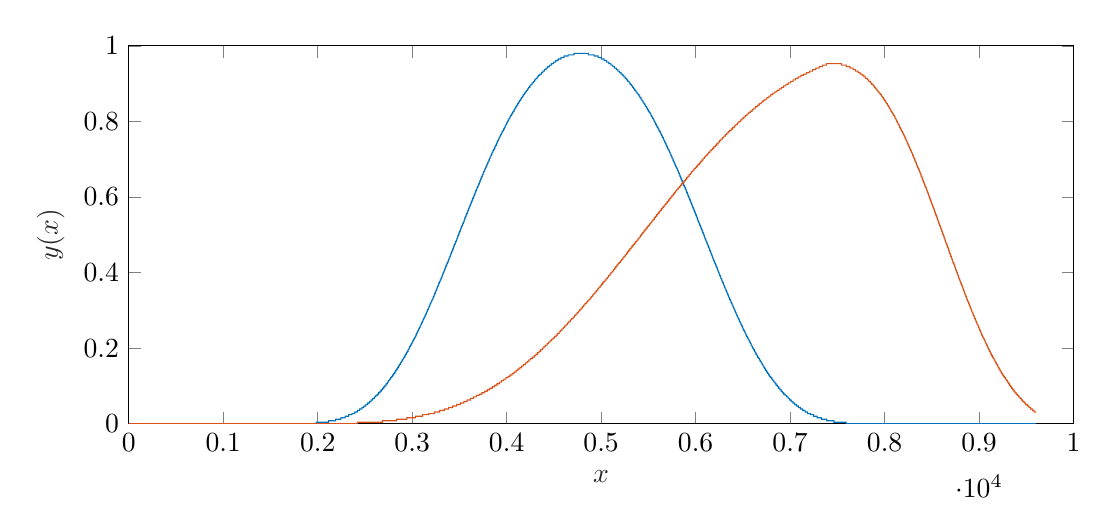 % This file was created by matlab2tikz.
%
%The latest updates can be retrieved from
%  http://www.mathworks.com/matlabcentral/fileexchange/22022-matlab2tikz-matlab2tikz
%where you can also make suggestions and rate matlab2tikz.
%
\definecolor{mycolor1}{rgb}{0.0,0.447,0.741}%
\definecolor{mycolor2}{rgb}{0.85,0.325,0.098}%
%
\begin{tikzpicture}

\begin{axis}[%
width=12cm,
height=4.8cm,
%at={(0.758in,0.517in)},
scale only axis,
xmin=0,
xmax=10000,
xlabel style={font=\color{white!15!black}},
xlabel={$x$},
ymin=0,
ymax=1,
ylabel style={font=\color{white!15!black}},
ylabel={$y(x)$},
axis background/.style={fill=white},
legend style={legend cell align=left, align=left, draw=white!15!black}
]
\addplot [color=mycolor1]
  table[row sep=crcr]{%
1	0\\
1983	0\\
1984	0.004\\
2114	0.004\\
2115	0.008\\
2190	0.008\\
2191	0.012\\
2245	0.012\\
2246	0.016\\
2290	0.016\\
2291	0.02\\
2328	0.02\\
2329	0.024\\
2362	0.024\\
2363	0.027\\
2392	0.027\\
2393	0.031\\
2419	0.031\\
2420	0.035\\
2444	0.035\\
2445	0.039\\
2467	0.039\\
2468	0.043\\
2489	0.043\\
2490	0.047\\
2510	0.047\\
2511	0.051\\
2529	0.051\\
2530	0.055\\
2548	0.055\\
2549	0.059\\
2565	0.059\\
2566	0.063\\
2582	0.063\\
2583	0.067\\
2599	0.067\\
2600	0.071\\
2614	0.071\\
2615	0.075\\
2630	0.075\\
2631	0.078\\
2644	0.078\\
2645	0.082\\
2659	0.082\\
2660	0.086\\
2672	0.086\\
2673	0.09\\
2686	0.09\\
2687	0.094\\
2699	0.094\\
2700	0.098\\
2712	0.098\\
2713	0.102\\
2724	0.102\\
2725	0.106\\
2736	0.106\\
2737	0.11\\
2748	0.11\\
2749	0.114\\
2760	0.114\\
2761	0.118\\
2771	0.118\\
2772	0.122\\
2782	0.122\\
2783	0.125\\
2793	0.125\\
2794	0.129\\
2804	0.129\\
2805	0.133\\
2815	0.133\\
2816	0.137\\
2825	0.137\\
2826	0.141\\
2835	0.141\\
2836	0.145\\
2845	0.145\\
2846	0.149\\
2855	0.149\\
2856	0.153\\
2865	0.153\\
2866	0.157\\
2875	0.157\\
2876	0.161\\
2884	0.161\\
2885	0.165\\
2894	0.165\\
2895	0.169\\
2903	0.169\\
2904	0.173\\
2912	0.173\\
2913	0.176\\
2921	0.176\\
2922	0.18\\
2930	0.18\\
2931	0.184\\
2939	0.184\\
2940	0.188\\
2947	0.188\\
2948	0.192\\
2956	0.192\\
2957	0.196\\
2965	0.196\\
2966	0.2\\
2973	0.2\\
2974	0.204\\
2981	0.204\\
2982	0.208\\
2990	0.208\\
2991	0.212\\
2998	0.212\\
2999	0.216\\
3006	0.216\\
3007	0.22\\
3014	0.22\\
3015	0.224\\
3022	0.224\\
3023	0.227\\
3030	0.227\\
3031	0.231\\
3038	0.231\\
3039	0.235\\
3045	0.235\\
3046	0.239\\
3053	0.239\\
3054	0.243\\
3061	0.243\\
3062	0.247\\
3068	0.247\\
3069	0.251\\
3076	0.251\\
3077	0.255\\
3083	0.255\\
3084	0.259\\
3091	0.259\\
3092	0.263\\
3098	0.263\\
3099	0.267\\
3106	0.267\\
3107	0.271\\
3113	0.271\\
3114	0.275\\
3120	0.275\\
3121	0.278\\
3127	0.278\\
3128	0.282\\
3135	0.282\\
3136	0.286\\
3142	0.286\\
3143	0.29\\
3149	0.29\\
3150	0.294\\
3156	0.294\\
3157	0.298\\
3163	0.298\\
3164	0.302\\
3170	0.302\\
3171	0.306\\
3177	0.306\\
3178	0.31\\
3184	0.31\\
3185	0.314\\
3190	0.314\\
3191	0.318\\
3197	0.318\\
3198	0.322\\
3204	0.322\\
3205	0.325\\
3211	0.325\\
3212	0.329\\
3218	0.329\\
3219	0.333\\
3224	0.333\\
3225	0.337\\
3231	0.337\\
3232	0.341\\
3238	0.341\\
3239	0.345\\
3244	0.345\\
3245	0.349\\
3251	0.349\\
3252	0.353\\
3257	0.353\\
3258	0.357\\
3264	0.357\\
3265	0.361\\
3270	0.361\\
3271	0.365\\
3277	0.365\\
3278	0.369\\
3283	0.369\\
3284	0.373\\
3290	0.373\\
3291	0.376\\
3296	0.376\\
3297	0.38\\
3303	0.38\\
3304	0.384\\
3309	0.384\\
3310	0.388\\
3316	0.388\\
3317	0.392\\
3322	0.392\\
3323	0.396\\
3328	0.396\\
3329	0.4\\
3335	0.4\\
3336	0.404\\
3341	0.404\\
3342	0.408\\
3347	0.408\\
3348	0.412\\
3354	0.412\\
3355	0.416\\
3360	0.416\\
3361	0.42\\
3366	0.42\\
3367	0.424\\
3373	0.424\\
3374	0.427\\
3379	0.427\\
3380	0.431\\
3385	0.431\\
3386	0.435\\
3391	0.435\\
3392	0.439\\
3398	0.439\\
3399	0.443\\
3404	0.443\\
3405	0.447\\
3410	0.447\\
3411	0.451\\
3416	0.451\\
3417	0.455\\
3422	0.455\\
3423	0.459\\
3429	0.459\\
3430	0.463\\
3435	0.463\\
3436	0.467\\
3441	0.467\\
3442	0.471\\
3447	0.471\\
3448	0.475\\
3453	0.475\\
3454	0.478\\
3459	0.478\\
3460	0.482\\
3466	0.482\\
3467	0.486\\
3472	0.486\\
3473	0.49\\
3478	0.49\\
3479	0.494\\
3484	0.494\\
3485	0.498\\
3490	0.498\\
3491	0.502\\
3497	0.502\\
3498	0.506\\
3503	0.506\\
3504	0.51\\
3509	0.51\\
3510	0.514\\
3515	0.514\\
3516	0.518\\
3521	0.518\\
3522	0.522\\
3527	0.522\\
3528	0.525\\
3534	0.525\\
3535	0.529\\
3540	0.529\\
3541	0.533\\
3546	0.533\\
3547	0.537\\
3552	0.537\\
3553	0.541\\
3558	0.541\\
3559	0.545\\
3565	0.545\\
3566	0.549\\
3571	0.549\\
3572	0.553\\
3577	0.553\\
3578	0.557\\
3583	0.557\\
3584	0.561\\
3589	0.561\\
3590	0.565\\
3596	0.565\\
3597	0.569\\
3602	0.569\\
3603	0.573\\
3608	0.573\\
3609	0.576\\
3614	0.576\\
3615	0.58\\
3621	0.58\\
3622	0.584\\
3627	0.584\\
3628	0.588\\
3633	0.588\\
3634	0.592\\
3640	0.592\\
3641	0.596\\
3646	0.596\\
3647	0.6\\
3652	0.6\\
3653	0.604\\
3659	0.604\\
3660	0.608\\
3665	0.608\\
3666	0.612\\
3671	0.612\\
3672	0.616\\
3678	0.616\\
3679	0.62\\
3684	0.62\\
3685	0.624\\
3691	0.624\\
3692	0.627\\
3697	0.627\\
3698	0.631\\
3704	0.631\\
3705	0.635\\
3710	0.635\\
3711	0.639\\
3717	0.639\\
3718	0.643\\
3723	0.643\\
3724	0.647\\
3730	0.647\\
3731	0.651\\
3736	0.651\\
3737	0.655\\
3743	0.655\\
3744	0.659\\
3750	0.659\\
3751	0.663\\
3756	0.663\\
3757	0.667\\
3763	0.667\\
3764	0.671\\
3770	0.671\\
3771	0.675\\
3777	0.675\\
3778	0.678\\
3783	0.678\\
3784	0.682\\
3790	0.682\\
3791	0.686\\
3797	0.686\\
3798	0.69\\
3804	0.69\\
3805	0.694\\
3811	0.694\\
3812	0.698\\
3818	0.698\\
3819	0.702\\
3825	0.702\\
3826	0.706\\
3832	0.706\\
3833	0.71\\
3839	0.71\\
3840	0.714\\
3846	0.714\\
3847	0.718\\
3853	0.718\\
3854	0.722\\
3860	0.722\\
3861	0.725\\
3868	0.725\\
3869	0.729\\
3875	0.729\\
3876	0.733\\
3882	0.733\\
3883	0.737\\
3890	0.737\\
3891	0.741\\
3897	0.741\\
3898	0.745\\
3905	0.745\\
3906	0.749\\
3912	0.749\\
3913	0.753\\
3920	0.753\\
3921	0.757\\
3927	0.757\\
3928	0.761\\
3935	0.761\\
3936	0.765\\
3943	0.765\\
3944	0.769\\
3951	0.769\\
3952	0.773\\
3959	0.773\\
3960	0.776\\
3967	0.776\\
3968	0.78\\
3975	0.78\\
3976	0.784\\
3983	0.784\\
3984	0.788\\
3991	0.788\\
3992	0.792\\
3999	0.792\\
4000	0.796\\
4008	0.796\\
4009	0.8\\
4016	0.8\\
4017	0.804\\
4025	0.804\\
4026	0.808\\
4033	0.808\\
4034	0.812\\
4042	0.812\\
4043	0.816\\
4051	0.816\\
4052	0.82\\
4060	0.82\\
4061	0.824\\
4069	0.824\\
4070	0.827\\
4078	0.827\\
4079	0.831\\
4087	0.831\\
4088	0.835\\
4096	0.835\\
4097	0.839\\
4106	0.839\\
4107	0.843\\
4116	0.843\\
4117	0.847\\
4125	0.847\\
4126	0.851\\
4135	0.851\\
4136	0.855\\
4145	0.855\\
4146	0.859\\
4155	0.859\\
4156	0.863\\
4166	0.863\\
4167	0.867\\
4176	0.867\\
4177	0.871\\
4187	0.871\\
4188	0.875\\
4198	0.875\\
4199	0.878\\
4209	0.878\\
4210	0.882\\
4221	0.882\\
4222	0.886\\
4232	0.886\\
4233	0.89\\
4244	0.89\\
4245	0.894\\
4256	0.894\\
4257	0.898\\
4269	0.898\\
4270	0.902\\
4282	0.902\\
4283	0.906\\
4295	0.906\\
4296	0.91\\
4308	0.91\\
4309	0.914\\
4322	0.914\\
4323	0.918\\
4336	0.918\\
4337	0.922\\
4351	0.922\\
4352	0.925\\
4366	0.925\\
4367	0.929\\
4382	0.929\\
4383	0.933\\
4399	0.933\\
4400	0.937\\
4416	0.937\\
4417	0.941\\
4434	0.941\\
4435	0.945\\
4454	0.945\\
4455	0.949\\
4474	0.949\\
4475	0.953\\
4496	0.953\\
4497	0.957\\
4519	0.957\\
4520	0.961\\
4545	0.961\\
4546	0.965\\
4574	0.965\\
4575	0.969\\
4608	0.969\\
4609	0.973\\
4650	0.973\\
4651	0.976\\
4712	0.976\\
4713	0.98\\
4864	0.98\\
4865	0.976\\
4926	0.976\\
4927	0.973\\
4968	0.973\\
4969	0.969\\
5002	0.969\\
5003	0.965\\
5031	0.965\\
5032	0.961\\
5057	0.961\\
5058	0.957\\
5080	0.957\\
5081	0.953\\
5102	0.953\\
5103	0.949\\
5123	0.949\\
5124	0.945\\
5142	0.945\\
5143	0.941\\
5160	0.941\\
5161	0.937\\
5177	0.937\\
5178	0.933\\
5194	0.933\\
5195	0.929\\
5210	0.929\\
5211	0.925\\
5225	0.925\\
5226	0.922\\
5240	0.922\\
5241	0.918\\
5254	0.918\\
5255	0.914\\
5268	0.914\\
5269	0.91\\
5281	0.91\\
5282	0.906\\
5295	0.906\\
5296	0.902\\
5307	0.902\\
5308	0.898\\
5320	0.898\\
5321	0.894\\
5332	0.894\\
5333	0.89\\
5344	0.89\\
5345	0.886\\
5355	0.886\\
5356	0.882\\
5367	0.882\\
5368	0.878\\
5378	0.878\\
5379	0.875\\
5389	0.875\\
5390	0.871\\
5400	0.871\\
5401	0.867\\
5410	0.867\\
5411	0.863\\
5421	0.863\\
5422	0.859\\
5431	0.859\\
5432	0.855\\
5441	0.855\\
5442	0.851\\
5451	0.851\\
5452	0.847\\
5461	0.847\\
5462	0.843\\
5470	0.843\\
5471	0.839\\
5480	0.839\\
5481	0.835\\
5489	0.835\\
5490	0.831\\
5498	0.831\\
5499	0.827\\
5508	0.827\\
5509	0.824\\
5517	0.824\\
5518	0.82\\
5526	0.82\\
5527	0.816\\
5534	0.816\\
5535	0.812\\
5543	0.812\\
5544	0.808\\
5552	0.808\\
5553	0.804\\
5560	0.804\\
5561	0.8\\
5569	0.8\\
5570	0.796\\
5577	0.796\\
5578	0.792\\
5585	0.792\\
5586	0.788\\
5593	0.788\\
5594	0.784\\
5602	0.784\\
5603	0.78\\
5610	0.78\\
5611	0.776\\
5618	0.776\\
5619	0.773\\
5626	0.773\\
5627	0.769\\
5633	0.769\\
5634	0.765\\
5641	0.765\\
5642	0.761\\
5649	0.761\\
5650	0.757\\
5657	0.757\\
5658	0.753\\
5664	0.753\\
5665	0.749\\
5672	0.749\\
5673	0.745\\
5679	0.745\\
5680	0.741\\
5687	0.741\\
5688	0.737\\
5694	0.737\\
5695	0.733\\
5701	0.733\\
5702	0.729\\
5709	0.729\\
5710	0.725\\
5716	0.725\\
5717	0.722\\
5723	0.722\\
5724	0.718\\
5730	0.718\\
5731	0.714\\
5737	0.714\\
5738	0.71\\
5744	0.71\\
5745	0.706\\
5751	0.706\\
5752	0.702\\
5758	0.702\\
5759	0.698\\
5765	0.698\\
5766	0.694\\
5772	0.694\\
5773	0.69\\
5779	0.69\\
5780	0.686\\
5786	0.686\\
5787	0.682\\
5793	0.682\\
5794	0.678\\
5800	0.678\\
5801	0.675\\
5806	0.675\\
5807	0.671\\
5813	0.671\\
5814	0.667\\
5820	0.667\\
5821	0.663\\
5827	0.663\\
5828	0.659\\
5833	0.659\\
5834	0.655\\
5840	0.655\\
5841	0.651\\
5846	0.651\\
5847	0.647\\
5853	0.647\\
5854	0.643\\
5860	0.643\\
5861	0.639\\
5866	0.639\\
5867	0.635\\
5873	0.635\\
5874	0.631\\
5879	0.631\\
5880	0.627\\
5886	0.627\\
5887	0.624\\
5892	0.624\\
5893	0.62\\
5898	0.62\\
5899	0.616\\
5905	0.616\\
5906	0.612\\
5911	0.612\\
5912	0.608\\
5918	0.608\\
5919	0.604\\
5924	0.604\\
5925	0.6\\
5930	0.6\\
5931	0.596\\
5937	0.596\\
5938	0.592\\
5943	0.592\\
5944	0.588\\
5949	0.588\\
5950	0.584\\
5956	0.584\\
5957	0.58\\
5962	0.58\\
5963	0.576\\
5968	0.576\\
5969	0.573\\
5974	0.573\\
5975	0.569\\
5981	0.569\\
5982	0.565\\
5987	0.565\\
5988	0.561\\
5993	0.561\\
5994	0.557\\
5999	0.557\\
6000	0.553\\
6006	0.553\\
6007	0.549\\
6012	0.549\\
6013	0.545\\
6018	0.545\\
6019	0.541\\
6024	0.541\\
6025	0.537\\
6030	0.537\\
6031	0.533\\
6037	0.533\\
6038	0.529\\
6043	0.529\\
6044	0.525\\
6049	0.525\\
6050	0.522\\
6055	0.522\\
6056	0.518\\
6061	0.518\\
6062	0.514\\
6068	0.514\\
6069	0.51\\
6074	0.51\\
6075	0.506\\
6080	0.506\\
6081	0.502\\
6086	0.502\\
6087	0.498\\
6092	0.498\\
6093	0.494\\
6098	0.494\\
6099	0.49\\
6105	0.49\\
6106	0.486\\
6111	0.486\\
6112	0.482\\
6117	0.482\\
6118	0.478\\
6123	0.478\\
6124	0.475\\
6129	0.475\\
6130	0.471\\
6135	0.471\\
6136	0.467\\
6142	0.467\\
6143	0.463\\
6148	0.463\\
6149	0.459\\
6154	0.459\\
6155	0.455\\
6160	0.455\\
6161	0.451\\
6166	0.451\\
6167	0.447\\
6173	0.447\\
6174	0.443\\
6179	0.443\\
6180	0.439\\
6185	0.439\\
6186	0.435\\
6191	0.435\\
6192	0.431\\
6198	0.431\\
6199	0.427\\
6204	0.427\\
6205	0.424\\
6210	0.424\\
6211	0.42\\
6216	0.42\\
6217	0.416\\
6223	0.416\\
6224	0.412\\
6229	0.412\\
6230	0.408\\
6235	0.408\\
6236	0.404\\
6242	0.404\\
6243	0.4\\
6248	0.4\\
6249	0.396\\
6254	0.396\\
6255	0.392\\
6261	0.392\\
6262	0.388\\
6267	0.388\\
6268	0.384\\
6274	0.384\\
6275	0.38\\
6280	0.38\\
6281	0.376\\
6286	0.376\\
6287	0.373\\
6293	0.373\\
6294	0.369\\
6299	0.369\\
6300	0.365\\
6306	0.365\\
6307	0.361\\
6312	0.361\\
6313	0.357\\
6319	0.357\\
6320	0.353\\
6326	0.353\\
6327	0.349\\
6332	0.349\\
6333	0.345\\
6339	0.345\\
6340	0.341\\
6346	0.341\\
6347	0.337\\
6352	0.337\\
6353	0.333\\
6359	0.333\\
6360	0.329\\
6366	0.329\\
6367	0.325\\
6372	0.325\\
6373	0.322\\
6379	0.322\\
6380	0.318\\
6386	0.318\\
6387	0.314\\
6393	0.314\\
6394	0.31\\
6400	0.31\\
6401	0.306\\
6407	0.306\\
6408	0.302\\
6414	0.302\\
6415	0.298\\
6421	0.298\\
6422	0.294\\
6428	0.294\\
6429	0.29\\
6435	0.29\\
6436	0.286\\
6442	0.286\\
6443	0.282\\
6449	0.282\\
6450	0.278\\
6456	0.278\\
6457	0.275\\
6463	0.275\\
6464	0.271\\
6471	0.271\\
6472	0.267\\
6478	0.267\\
6479	0.263\\
6486	0.263\\
6487	0.259\\
6493	0.259\\
6494	0.255\\
6500	0.255\\
6501	0.251\\
6508	0.251\\
6509	0.247\\
6516	0.247\\
6517	0.243\\
6523	0.243\\
6524	0.239\\
6531	0.239\\
6532	0.235\\
6539	0.235\\
6540	0.231\\
6547	0.231\\
6548	0.227\\
6554	0.227\\
6555	0.224\\
6562	0.224\\
6563	0.22\\
6571	0.22\\
6572	0.216\\
6579	0.216\\
6580	0.212\\
6587	0.212\\
6588	0.208\\
6595	0.208\\
6596	0.204\\
6603	0.204\\
6604	0.2\\
6612	0.2\\
6613	0.196\\
6620	0.196\\
6621	0.192\\
6629	0.192\\
6630	0.188\\
6638	0.188\\
6639	0.184\\
6647	0.184\\
6648	0.18\\
6656	0.18\\
6657	0.176\\
6665	0.176\\
6666	0.173\\
6674	0.173\\
6675	0.169\\
6683	0.169\\
6684	0.165\\
6692	0.165\\
6693	0.161\\
6702	0.161\\
6703	0.157\\
6711	0.157\\
6712	0.153\\
6721	0.153\\
6722	0.149\\
6731	0.149\\
6732	0.145\\
6741	0.145\\
6742	0.141\\
6751	0.141\\
6752	0.137\\
6762	0.137\\
6763	0.133\\
6772	0.133\\
6773	0.129\\
6783	0.129\\
6784	0.125\\
6794	0.125\\
6795	0.122\\
6805	0.122\\
6806	0.118\\
6817	0.118\\
6818	0.114\\
6828	0.114\\
6829	0.11\\
6840	0.11\\
6841	0.106\\
6852	0.106\\
6853	0.102\\
6865	0.102\\
6866	0.098\\
6878	0.098\\
6879	0.094\\
6891	0.094\\
6892	0.09\\
6904	0.09\\
6905	0.086\\
6918	0.086\\
6919	0.082\\
6932	0.082\\
6933	0.078\\
6947	0.078\\
6948	0.075\\
6962	0.075\\
6963	0.071\\
6978	0.071\\
6979	0.067\\
6994	0.067\\
6995	0.063\\
7011	0.063\\
7012	0.059\\
7029	0.059\\
7030	0.055\\
7047	0.055\\
7048	0.051\\
7067	0.051\\
7068	0.047\\
7087	0.047\\
7088	0.043\\
7109	0.043\\
7110	0.039\\
7133	0.039\\
7134	0.035\\
7158	0.035\\
7159	0.031\\
7185	0.031\\
7186	0.027\\
7215	0.027\\
7216	0.024\\
7248	0.024\\
7249	0.02\\
7286	0.02\\
7287	0.016\\
7331	0.016\\
7332	0.012\\
7387	0.012\\
7388	0.008\\
7462	0.008\\
7463	0.004\\
7593	0.004\\
7594	0\\
9600	0\\
};
%\addlegendentry{data1}

\addplot [color=mycolor2]
  table[row sep=crcr]{%
1	0\\
2421	0\\
2422	0.004\\
2684	0.004\\
2685	0.008\\
2834	0.008\\
2835	0.012\\
2944	0.012\\
2945	0.016\\
3033	0.016\\
3034	0.02\\
3109	0.02\\
3110	0.024\\
3175	0.024\\
3176	0.027\\
3235	0.027\\
3236	0.031\\
3289	0.031\\
3290	0.035\\
3339	0.035\\
3340	0.039\\
3386	0.039\\
3387	0.043\\
3429	0.043\\
3430	0.047\\
3470	0.047\\
3471	0.051\\
3509	0.051\\
3510	0.055\\
3546	0.055\\
3547	0.059\\
3581	0.059\\
3582	0.063\\
3615	0.063\\
3616	0.067\\
3648	0.067\\
3649	0.071\\
3679	0.071\\
3680	0.075\\
3709	0.075\\
3710	0.078\\
3738	0.078\\
3739	0.082\\
3767	0.082\\
3768	0.086\\
3794	0.086\\
3795	0.09\\
3821	0.09\\
3822	0.094\\
3847	0.094\\
3848	0.098\\
3873	0.098\\
3874	0.102\\
3897	0.102\\
3898	0.106\\
3922	0.106\\
3923	0.11\\
3945	0.11\\
3946	0.114\\
3969	0.114\\
3970	0.118\\
3991	0.118\\
3992	0.122\\
4014	0.122\\
4015	0.125\\
4035	0.125\\
4036	0.129\\
4057	0.129\\
4058	0.133\\
4078	0.133\\
4079	0.137\\
4099	0.137\\
4100	0.141\\
4119	0.141\\
4120	0.145\\
4139	0.145\\
4140	0.149\\
4159	0.149\\
4160	0.153\\
4178	0.153\\
4179	0.157\\
4198	0.157\\
4199	0.161\\
4217	0.161\\
4218	0.165\\
4235	0.165\\
4236	0.169\\
4254	0.169\\
4255	0.173\\
4272	0.173\\
4273	0.176\\
4290	0.176\\
4291	0.18\\
4308	0.18\\
4309	0.184\\
4325	0.184\\
4326	0.188\\
4343	0.188\\
4344	0.192\\
4360	0.192\\
4361	0.196\\
4377	0.196\\
4378	0.2\\
4394	0.2\\
4395	0.204\\
4410	0.204\\
4411	0.208\\
4427	0.208\\
4428	0.212\\
4443	0.212\\
4444	0.216\\
4460	0.216\\
4461	0.22\\
4476	0.22\\
4477	0.224\\
4492	0.224\\
4493	0.227\\
4507	0.227\\
4508	0.231\\
4523	0.231\\
4524	0.235\\
4539	0.235\\
4540	0.239\\
4554	0.239\\
4555	0.243\\
4569	0.243\\
4570	0.247\\
4584	0.247\\
4585	0.251\\
4599	0.251\\
4600	0.255\\
4614	0.255\\
4615	0.259\\
4629	0.259\\
4630	0.263\\
4644	0.263\\
4645	0.267\\
4659	0.267\\
4660	0.271\\
4673	0.271\\
4674	0.275\\
4688	0.275\\
4689	0.278\\
4702	0.278\\
4703	0.282\\
4716	0.282\\
4717	0.286\\
4731	0.286\\
4732	0.29\\
4745	0.29\\
4746	0.294\\
4759	0.294\\
4760	0.298\\
4773	0.298\\
4774	0.302\\
4787	0.302\\
4788	0.306\\
4800	0.306\\
4801	0.31\\
4814	0.31\\
4815	0.314\\
4828	0.314\\
4829	0.318\\
4842	0.318\\
4843	0.322\\
4855	0.322\\
4856	0.325\\
4869	0.325\\
4870	0.329\\
4882	0.329\\
4883	0.333\\
4895	0.333\\
4896	0.337\\
4909	0.337\\
4910	0.341\\
4922	0.341\\
4923	0.345\\
4935	0.345\\
4936	0.349\\
4948	0.349\\
4949	0.353\\
4962	0.353\\
4963	0.357\\
4975	0.357\\
4976	0.361\\
4988	0.361\\
4989	0.365\\
5001	0.365\\
5002	0.369\\
5014	0.369\\
5015	0.373\\
5027	0.373\\
5028	0.376\\
5039	0.376\\
5040	0.38\\
5052	0.38\\
5053	0.384\\
5065	0.384\\
5066	0.388\\
5078	0.388\\
5079	0.392\\
5091	0.392\\
5092	0.396\\
5103	0.396\\
5104	0.4\\
5116	0.4\\
5117	0.404\\
5129	0.404\\
5130	0.408\\
5141	0.408\\
5142	0.412\\
5154	0.412\\
5155	0.416\\
5166	0.416\\
5167	0.42\\
5179	0.42\\
5180	0.424\\
5191	0.424\\
5192	0.427\\
5204	0.427\\
5205	0.431\\
5216	0.431\\
5217	0.435\\
5229	0.435\\
5230	0.439\\
5241	0.439\\
5242	0.443\\
5254	0.443\\
5255	0.447\\
5266	0.447\\
5267	0.451\\
5278	0.451\\
5279	0.455\\
5291	0.455\\
5292	0.459\\
5303	0.459\\
5304	0.463\\
5316	0.463\\
5317	0.467\\
5328	0.467\\
5329	0.471\\
5340	0.471\\
5341	0.475\\
5353	0.475\\
5354	0.478\\
5365	0.478\\
5366	0.482\\
5377	0.482\\
5378	0.486\\
5390	0.486\\
5391	0.49\\
5402	0.49\\
5403	0.494\\
5414	0.494\\
5415	0.498\\
5426	0.498\\
5427	0.502\\
5439	0.502\\
5440	0.506\\
5451	0.506\\
5452	0.51\\
5463	0.51\\
5464	0.514\\
5476	0.514\\
5477	0.518\\
5488	0.518\\
5489	0.522\\
5500	0.522\\
5501	0.525\\
5513	0.525\\
5514	0.529\\
5525	0.529\\
5526	0.533\\
5537	0.533\\
5538	0.537\\
5550	0.537\\
5551	0.541\\
5562	0.541\\
5563	0.545\\
5574	0.545\\
5575	0.549\\
5587	0.549\\
5588	0.553\\
5599	0.553\\
5600	0.557\\
5612	0.557\\
5613	0.561\\
5624	0.561\\
5625	0.565\\
5636	0.565\\
5637	0.569\\
5649	0.569\\
5650	0.573\\
5661	0.573\\
5662	0.576\\
5674	0.576\\
5675	0.58\\
5686	0.58\\
5687	0.584\\
5699	0.584\\
5700	0.588\\
5712	0.588\\
5713	0.592\\
5724	0.592\\
5725	0.596\\
5737	0.596\\
5738	0.6\\
5749	0.6\\
5750	0.604\\
5762	0.604\\
5763	0.608\\
5775	0.608\\
5776	0.612\\
5788	0.612\\
5789	0.616\\
5800	0.616\\
5801	0.62\\
5813	0.62\\
5814	0.624\\
5826	0.624\\
5827	0.627\\
5839	0.627\\
5840	0.631\\
5852	0.631\\
5853	0.635\\
5865	0.635\\
5866	0.639\\
5878	0.639\\
5879	0.643\\
5891	0.643\\
5892	0.647\\
5904	0.647\\
5905	0.651\\
5917	0.651\\
5918	0.655\\
5930	0.655\\
5931	0.659\\
5944	0.659\\
5945	0.663\\
5957	0.663\\
5958	0.667\\
5970	0.667\\
5971	0.671\\
5984	0.671\\
5985	0.675\\
5997	0.675\\
5998	0.678\\
6011	0.678\\
6012	0.682\\
6024	0.682\\
6025	0.686\\
6038	0.686\\
6039	0.69\\
6052	0.69\\
6053	0.694\\
6066	0.694\\
6067	0.698\\
6079	0.698\\
6080	0.702\\
6093	0.702\\
6094	0.706\\
6107	0.706\\
6108	0.71\\
6122	0.71\\
6123	0.714\\
6136	0.714\\
6137	0.718\\
6150	0.718\\
6151	0.722\\
6164	0.722\\
6165	0.725\\
6179	0.725\\
6180	0.729\\
6193	0.729\\
6194	0.733\\
6208	0.733\\
6209	0.737\\
6223	0.737\\
6224	0.741\\
6237	0.741\\
6238	0.745\\
6252	0.745\\
6253	0.749\\
6267	0.749\\
6268	0.753\\
6283	0.753\\
6284	0.757\\
6298	0.757\\
6299	0.761\\
6313	0.761\\
6314	0.765\\
6329	0.765\\
6330	0.769\\
6344	0.769\\
6345	0.773\\
6360	0.773\\
6361	0.776\\
6376	0.776\\
6377	0.78\\
6392	0.78\\
6393	0.784\\
6408	0.784\\
6409	0.788\\
6425	0.788\\
6426	0.792\\
6441	0.792\\
6442	0.796\\
6458	0.796\\
6459	0.8\\
6475	0.8\\
6476	0.804\\
6492	0.804\\
6493	0.808\\
6509	0.808\\
6510	0.812\\
6526	0.812\\
6527	0.816\\
6544	0.816\\
6545	0.82\\
6562	0.82\\
6563	0.824\\
6580	0.824\\
6581	0.827\\
6598	0.827\\
6599	0.831\\
6616	0.831\\
6617	0.835\\
6635	0.835\\
6636	0.839\\
6654	0.839\\
6655	0.843\\
6673	0.843\\
6674	0.847\\
6692	0.847\\
6693	0.851\\
6712	0.851\\
6713	0.855\\
6732	0.855\\
6733	0.859\\
6753	0.859\\
6754	0.863\\
6774	0.863\\
6775	0.867\\
6795	0.867\\
6796	0.871\\
6816	0.871\\
6817	0.875\\
6838	0.875\\
6839	0.878\\
6860	0.878\\
6861	0.882\\
6883	0.882\\
6884	0.886\\
6906	0.886\\
6907	0.89\\
6930	0.89\\
6931	0.894\\
6954	0.894\\
6955	0.898\\
6979	0.898\\
6980	0.902\\
7005	0.902\\
7006	0.906\\
7031	0.906\\
7032	0.91\\
7058	0.91\\
7059	0.914\\
7085	0.914\\
7086	0.918\\
7114	0.918\\
7115	0.922\\
7143	0.922\\
7144	0.925\\
7173	0.925\\
7174	0.929\\
7205	0.929\\
7206	0.933\\
7237	0.933\\
7238	0.937\\
7271	0.937\\
7272	0.941\\
7307	0.941\\
7308	0.945\\
7344	0.945\\
7345	0.949\\
7383	0.949\\
7384	0.953\\
7542	0.953\\
7543	0.949\\
7595	0.949\\
7596	0.945\\
7633	0.945\\
7634	0.941\\
7666	0.941\\
7667	0.937\\
7693	0.937\\
7694	0.933\\
7718	0.933\\
7719	0.929\\
7741	0.929\\
7742	0.925\\
7761	0.925\\
7762	0.922\\
7781	0.922\\
7782	0.918\\
7799	0.918\\
7800	0.914\\
7816	0.914\\
7817	0.91\\
7832	0.91\\
7833	0.906\\
7848	0.906\\
7849	0.902\\
7863	0.902\\
7864	0.898\\
7877	0.898\\
7878	0.894\\
7891	0.894\\
7892	0.89\\
7904	0.89\\
7905	0.886\\
7917	0.886\\
7918	0.882\\
7929	0.882\\
7930	0.878\\
7941	0.878\\
7942	0.875\\
7953	0.875\\
7954	0.871\\
7965	0.871\\
7966	0.867\\
7976	0.867\\
7977	0.863\\
7987	0.863\\
7988	0.859\\
7997	0.859\\
7998	0.855\\
8008	0.855\\
8009	0.851\\
8018	0.851\\
8019	0.847\\
8028	0.847\\
8029	0.843\\
8038	0.843\\
8039	0.839\\
8047	0.839\\
8048	0.835\\
8057	0.835\\
8058	0.831\\
8066	0.831\\
8067	0.827\\
8075	0.827\\
8076	0.824\\
8084	0.824\\
8085	0.82\\
8093	0.82\\
8094	0.816\\
8102	0.816\\
8103	0.812\\
8110	0.812\\
8111	0.808\\
8119	0.808\\
8120	0.804\\
8127	0.804\\
8128	0.8\\
8135	0.8\\
8136	0.796\\
8143	0.796\\
8144	0.792\\
8152	0.792\\
8153	0.788\\
8159	0.788\\
8160	0.784\\
8167	0.784\\
8168	0.78\\
8175	0.78\\
8176	0.776\\
8183	0.776\\
8184	0.773\\
8190	0.773\\
8191	0.769\\
8198	0.769\\
8199	0.765\\
8205	0.765\\
8206	0.761\\
8213	0.761\\
8214	0.757\\
8220	0.757\\
8221	0.753\\
8227	0.753\\
8228	0.749\\
8235	0.749\\
8236	0.745\\
8242	0.745\\
8243	0.741\\
8249	0.741\\
8250	0.737\\
8256	0.737\\
8257	0.733\\
8263	0.733\\
8264	0.729\\
8270	0.729\\
8271	0.725\\
8276	0.725\\
8277	0.722\\
8283	0.722\\
8284	0.718\\
8290	0.718\\
8291	0.714\\
8297	0.714\\
8298	0.71\\
8303	0.71\\
8304	0.706\\
8310	0.706\\
8311	0.702\\
8317	0.702\\
8318	0.698\\
8323	0.698\\
8324	0.694\\
8330	0.694\\
8331	0.69\\
8336	0.69\\
8337	0.686\\
8342	0.686\\
8343	0.682\\
8349	0.682\\
8350	0.678\\
8355	0.678\\
8356	0.675\\
8361	0.675\\
8362	0.671\\
8368	0.671\\
8369	0.667\\
8374	0.667\\
8375	0.663\\
8380	0.663\\
8381	0.659\\
8386	0.659\\
8387	0.655\\
8393	0.655\\
8394	0.651\\
8399	0.651\\
8400	0.647\\
8405	0.647\\
8406	0.643\\
8411	0.643\\
8412	0.639\\
8417	0.639\\
8418	0.635\\
8423	0.635\\
8424	0.631\\
8429	0.631\\
8430	0.627\\
8435	0.627\\
8436	0.624\\
8441	0.624\\
8442	0.62\\
8447	0.62\\
8448	0.616\\
8453	0.616\\
8454	0.612\\
8459	0.612\\
8460	0.608\\
8465	0.608\\
8466	0.604\\
8471	0.604\\
8472	0.6\\
8477	0.6\\
8478	0.596\\
8482	0.596\\
8483	0.592\\
8488	0.592\\
8489	0.588\\
8494	0.588\\
8495	0.584\\
8500	0.584\\
8501	0.58\\
8506	0.58\\
8507	0.576\\
8512	0.576\\
8513	0.573\\
8517	0.573\\
8518	0.569\\
8523	0.569\\
8524	0.565\\
8529	0.565\\
8530	0.561\\
8535	0.561\\
8536	0.557\\
8540	0.557\\
8541	0.553\\
8546	0.553\\
8547	0.549\\
8552	0.549\\
8553	0.545\\
8557	0.545\\
8558	0.541\\
8563	0.541\\
8564	0.537\\
8569	0.537\\
8570	0.533\\
8575	0.533\\
8576	0.529\\
8580	0.529\\
8581	0.525\\
8586	0.525\\
8587	0.522\\
8592	0.522\\
8593	0.518\\
8597	0.518\\
8598	0.514\\
8603	0.514\\
8604	0.51\\
8609	0.51\\
8610	0.506\\
8614	0.506\\
8615	0.502\\
8620	0.502\\
8621	0.498\\
8626	0.498\\
8627	0.494\\
8631	0.494\\
8632	0.49\\
8637	0.49\\
8638	0.486\\
8643	0.486\\
8644	0.482\\
8648	0.482\\
8649	0.478\\
8654	0.478\\
8655	0.475\\
8660	0.475\\
8661	0.471\\
8665	0.471\\
8666	0.467\\
8671	0.467\\
8672	0.463\\
8677	0.463\\
8678	0.459\\
8682	0.459\\
8683	0.455\\
8688	0.455\\
8689	0.451\\
8694	0.451\\
8695	0.447\\
8699	0.447\\
8700	0.443\\
8705	0.443\\
8706	0.439\\
8711	0.439\\
8712	0.435\\
8717	0.435\\
8718	0.431\\
8722	0.431\\
8723	0.427\\
8728	0.427\\
8729	0.424\\
8734	0.424\\
8735	0.42\\
8740	0.42\\
8741	0.416\\
8745	0.416\\
8746	0.412\\
8751	0.412\\
8752	0.408\\
8757	0.408\\
8758	0.404\\
8763	0.404\\
8764	0.4\\
8769	0.4\\
8770	0.396\\
8774	0.396\\
8775	0.392\\
8780	0.392\\
8781	0.388\\
8786	0.388\\
8787	0.384\\
8792	0.384\\
8793	0.38\\
8798	0.38\\
8799	0.376\\
8804	0.376\\
8805	0.373\\
8810	0.373\\
8811	0.369\\
8816	0.369\\
8817	0.365\\
8822	0.365\\
8823	0.361\\
8828	0.361\\
8829	0.357\\
8834	0.357\\
8835	0.353\\
8840	0.353\\
8841	0.349\\
8846	0.349\\
8847	0.345\\
8852	0.345\\
8853	0.341\\
8858	0.341\\
8859	0.337\\
8864	0.337\\
8865	0.333\\
8870	0.333\\
8871	0.329\\
8876	0.329\\
8877	0.325\\
8882	0.325\\
8883	0.322\\
8889	0.322\\
8890	0.318\\
8895	0.318\\
8896	0.314\\
8901	0.314\\
8902	0.31\\
8907	0.31\\
8908	0.306\\
8914	0.306\\
8915	0.302\\
8920	0.302\\
8921	0.298\\
8926	0.298\\
8927	0.294\\
8933	0.294\\
8934	0.29\\
8939	0.29\\
8940	0.286\\
8946	0.286\\
8947	0.282\\
8952	0.282\\
8953	0.278\\
8959	0.278\\
8960	0.275\\
8966	0.275\\
8967	0.271\\
8972	0.271\\
8973	0.267\\
8979	0.267\\
8980	0.263\\
8986	0.263\\
8987	0.259\\
8992	0.259\\
8993	0.255\\
8999	0.255\\
9000	0.251\\
9006	0.251\\
9007	0.247\\
9013	0.247\\
9014	0.243\\
9020	0.243\\
9021	0.239\\
9027	0.239\\
9028	0.235\\
9034	0.235\\
9035	0.231\\
9042	0.231\\
9043	0.227\\
9049	0.227\\
9050	0.224\\
9056	0.224\\
9057	0.22\\
9063	0.22\\
9064	0.216\\
9071	0.216\\
9072	0.212\\
9078	0.212\\
9079	0.208\\
9086	0.208\\
9087	0.204\\
9093	0.204\\
9094	0.2\\
9101	0.2\\
9102	0.196\\
9109	0.196\\
9110	0.192\\
9117	0.192\\
9118	0.188\\
9125	0.188\\
9126	0.184\\
9133	0.184\\
9134	0.18\\
9141	0.18\\
9142	0.176\\
9149	0.176\\
9150	0.173\\
9158	0.173\\
9159	0.169\\
9166	0.169\\
9167	0.165\\
9175	0.165\\
9176	0.161\\
9183	0.161\\
9184	0.157\\
9192	0.157\\
9193	0.153\\
9201	0.153\\
9202	0.149\\
9210	0.149\\
9211	0.145\\
9219	0.145\\
9220	0.141\\
9229	0.141\\
9230	0.137\\
9238	0.137\\
9239	0.133\\
9248	0.133\\
9249	0.129\\
9258	0.129\\
9259	0.125\\
9268	0.125\\
9269	0.122\\
9278	0.122\\
9279	0.118\\
9288	0.118\\
9289	0.114\\
9299	0.114\\
9300	0.11\\
9309	0.11\\
9310	0.106\\
9320	0.106\\
9321	0.102\\
9332	0.102\\
9333	0.098\\
9343	0.098\\
9344	0.094\\
9355	0.094\\
9356	0.09\\
9367	0.09\\
9368	0.086\\
9379	0.086\\
9380	0.082\\
9392	0.082\\
9393	0.078\\
9405	0.078\\
9406	0.075\\
9418	0.075\\
9419	0.071\\
9432	0.071\\
9433	0.067\\
9446	0.067\\
9447	0.063\\
9461	0.063\\
9462	0.059\\
9476	0.059\\
9477	0.055\\
9492	0.055\\
9493	0.051\\
9509	0.051\\
9510	0.047\\
9526	0.047\\
9527	0.043\\
9544	0.043\\
9545	0.039\\
9563	0.039\\
9564	0.035\\
9582	0.035\\
9583	0.031\\
9600	0.031\\
};
%\addlegendentry{data2}

\end{axis}

\begin{axis}[%
width=12cm,
height=4.8cm,
%at={(0in,0in)},
scale only axis,
xmin=0,
xmax=1,
ymin=0,
ymax=1,
axis line style={draw=none},
ticks=none,
axis x line*=bottom,
axis y line*=left,
legend style={legend cell align=left, align=left, draw=white!15!black}
]
\end{axis}
\end{tikzpicture}%